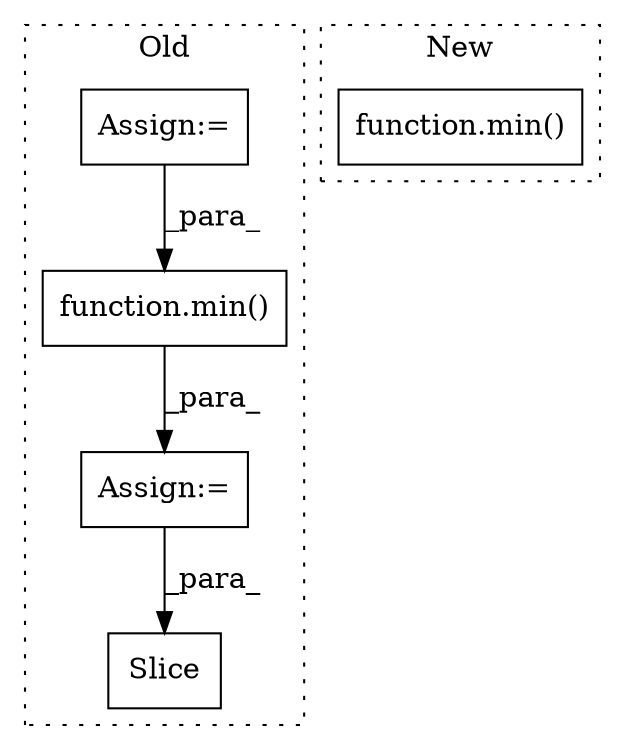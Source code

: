 digraph G {
subgraph cluster0 {
1 [label="Slice" a="80" s="24204" l="8" shape="box"];
3 [label="function.min()" a="75" s="24039,24077" l="4,1" shape="box"];
4 [label="Assign:=" a="68" s="23890" l="3" shape="box"];
5 [label="Assign:=" a="68" s="24036" l="3" shape="box"];
label = "Old";
style="dotted";
}
subgraph cluster1 {
2 [label="function.min()" a="75" s="35385,35445" l="4,1" shape="box"];
label = "New";
style="dotted";
}
3 -> 5 [label="_para_"];
4 -> 3 [label="_para_"];
5 -> 1 [label="_para_"];
}